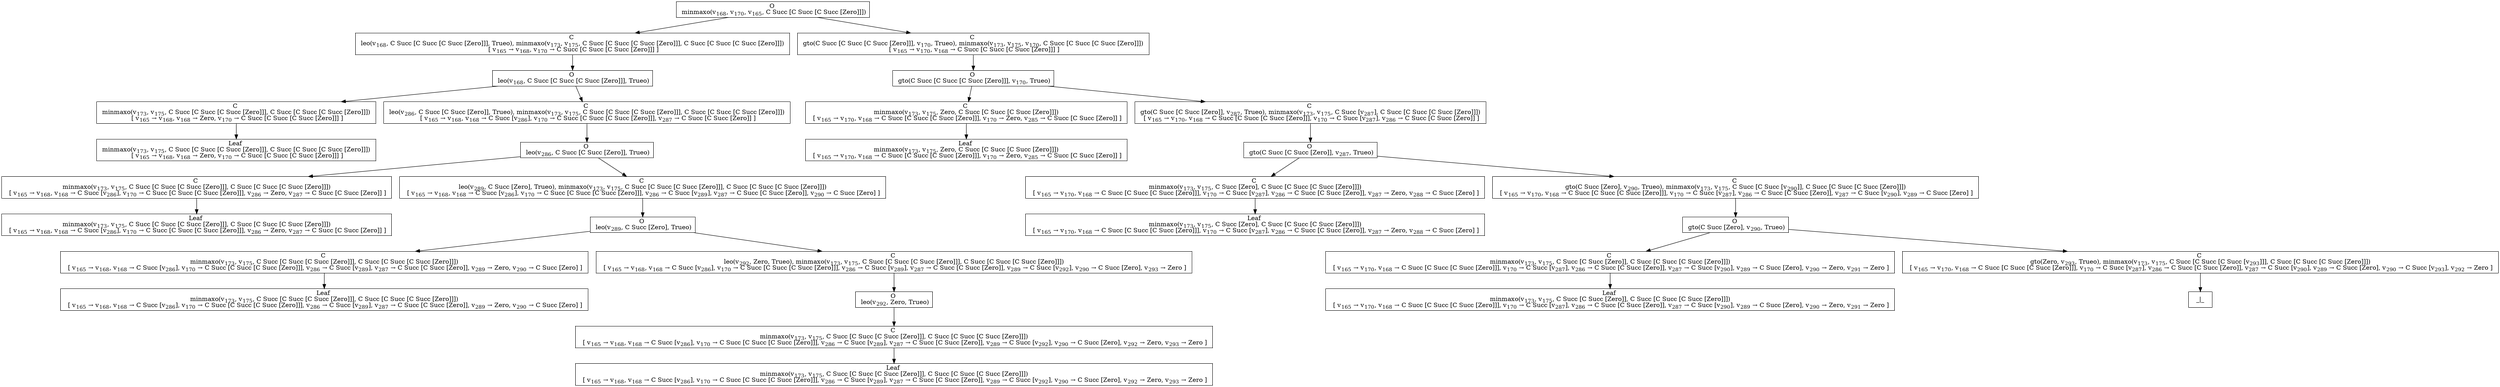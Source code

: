 digraph {
    graph [rankdir=TB
          ,bgcolor=transparent];
    node [shape=box
         ,fillcolor=white
         ,style=filled];
    0 [label=<O <BR/> minmaxo(v<SUB>168</SUB>, v<SUB>170</SUB>, v<SUB>165</SUB>, C Succ [C Succ [C Succ [Zero]]])>];
    1 [label=<C <BR/> leo(v<SUB>168</SUB>, C Succ [C Succ [C Succ [Zero]]], Trueo), minmaxo(v<SUB>173</SUB>, v<SUB>175</SUB>, C Succ [C Succ [C Succ [Zero]]], C Succ [C Succ [C Succ [Zero]]]) <BR/>  [ v<SUB>165</SUB> &rarr; v<SUB>168</SUB>, v<SUB>170</SUB> &rarr; C Succ [C Succ [C Succ [Zero]]] ] >];
    2 [label=<C <BR/> gto(C Succ [C Succ [C Succ [Zero]]], v<SUB>170</SUB>, Trueo), minmaxo(v<SUB>173</SUB>, v<SUB>175</SUB>, v<SUB>170</SUB>, C Succ [C Succ [C Succ [Zero]]]) <BR/>  [ v<SUB>165</SUB> &rarr; v<SUB>170</SUB>, v<SUB>168</SUB> &rarr; C Succ [C Succ [C Succ [Zero]]] ] >];
    3 [label=<O <BR/> leo(v<SUB>168</SUB>, C Succ [C Succ [C Succ [Zero]]], Trueo)>];
    4 [label=<C <BR/> minmaxo(v<SUB>173</SUB>, v<SUB>175</SUB>, C Succ [C Succ [C Succ [Zero]]], C Succ [C Succ [C Succ [Zero]]]) <BR/>  [ v<SUB>165</SUB> &rarr; v<SUB>168</SUB>, v<SUB>168</SUB> &rarr; Zero, v<SUB>170</SUB> &rarr; C Succ [C Succ [C Succ [Zero]]] ] >];
    5 [label=<C <BR/> leo(v<SUB>286</SUB>, C Succ [C Succ [Zero]], Trueo), minmaxo(v<SUB>173</SUB>, v<SUB>175</SUB>, C Succ [C Succ [C Succ [Zero]]], C Succ [C Succ [C Succ [Zero]]]) <BR/>  [ v<SUB>165</SUB> &rarr; v<SUB>168</SUB>, v<SUB>168</SUB> &rarr; C Succ [v<SUB>286</SUB>], v<SUB>170</SUB> &rarr; C Succ [C Succ [C Succ [Zero]]], v<SUB>287</SUB> &rarr; C Succ [C Succ [Zero]] ] >];
    6 [label=<Leaf <BR/> minmaxo(v<SUB>173</SUB>, v<SUB>175</SUB>, C Succ [C Succ [C Succ [Zero]]], C Succ [C Succ [C Succ [Zero]]]) <BR/>  [ v<SUB>165</SUB> &rarr; v<SUB>168</SUB>, v<SUB>168</SUB> &rarr; Zero, v<SUB>170</SUB> &rarr; C Succ [C Succ [C Succ [Zero]]] ] >];
    7 [label=<O <BR/> leo(v<SUB>286</SUB>, C Succ [C Succ [Zero]], Trueo)>];
    8 [label=<C <BR/> minmaxo(v<SUB>173</SUB>, v<SUB>175</SUB>, C Succ [C Succ [C Succ [Zero]]], C Succ [C Succ [C Succ [Zero]]]) <BR/>  [ v<SUB>165</SUB> &rarr; v<SUB>168</SUB>, v<SUB>168</SUB> &rarr; C Succ [v<SUB>286</SUB>], v<SUB>170</SUB> &rarr; C Succ [C Succ [C Succ [Zero]]], v<SUB>286</SUB> &rarr; Zero, v<SUB>287</SUB> &rarr; C Succ [C Succ [Zero]] ] >];
    9 [label=<C <BR/> leo(v<SUB>289</SUB>, C Succ [Zero], Trueo), minmaxo(v<SUB>173</SUB>, v<SUB>175</SUB>, C Succ [C Succ [C Succ [Zero]]], C Succ [C Succ [C Succ [Zero]]]) <BR/>  [ v<SUB>165</SUB> &rarr; v<SUB>168</SUB>, v<SUB>168</SUB> &rarr; C Succ [v<SUB>286</SUB>], v<SUB>170</SUB> &rarr; C Succ [C Succ [C Succ [Zero]]], v<SUB>286</SUB> &rarr; C Succ [v<SUB>289</SUB>], v<SUB>287</SUB> &rarr; C Succ [C Succ [Zero]], v<SUB>290</SUB> &rarr; C Succ [Zero] ] >];
    10 [label=<Leaf <BR/> minmaxo(v<SUB>173</SUB>, v<SUB>175</SUB>, C Succ [C Succ [C Succ [Zero]]], C Succ [C Succ [C Succ [Zero]]]) <BR/>  [ v<SUB>165</SUB> &rarr; v<SUB>168</SUB>, v<SUB>168</SUB> &rarr; C Succ [v<SUB>286</SUB>], v<SUB>170</SUB> &rarr; C Succ [C Succ [C Succ [Zero]]], v<SUB>286</SUB> &rarr; Zero, v<SUB>287</SUB> &rarr; C Succ [C Succ [Zero]] ] >];
    11 [label=<O <BR/> leo(v<SUB>289</SUB>, C Succ [Zero], Trueo)>];
    12 [label=<C <BR/> minmaxo(v<SUB>173</SUB>, v<SUB>175</SUB>, C Succ [C Succ [C Succ [Zero]]], C Succ [C Succ [C Succ [Zero]]]) <BR/>  [ v<SUB>165</SUB> &rarr; v<SUB>168</SUB>, v<SUB>168</SUB> &rarr; C Succ [v<SUB>286</SUB>], v<SUB>170</SUB> &rarr; C Succ [C Succ [C Succ [Zero]]], v<SUB>286</SUB> &rarr; C Succ [v<SUB>289</SUB>], v<SUB>287</SUB> &rarr; C Succ [C Succ [Zero]], v<SUB>289</SUB> &rarr; Zero, v<SUB>290</SUB> &rarr; C Succ [Zero] ] >];
    13 [label=<C <BR/> leo(v<SUB>292</SUB>, Zero, Trueo), minmaxo(v<SUB>173</SUB>, v<SUB>175</SUB>, C Succ [C Succ [C Succ [Zero]]], C Succ [C Succ [C Succ [Zero]]]) <BR/>  [ v<SUB>165</SUB> &rarr; v<SUB>168</SUB>, v<SUB>168</SUB> &rarr; C Succ [v<SUB>286</SUB>], v<SUB>170</SUB> &rarr; C Succ [C Succ [C Succ [Zero]]], v<SUB>286</SUB> &rarr; C Succ [v<SUB>289</SUB>], v<SUB>287</SUB> &rarr; C Succ [C Succ [Zero]], v<SUB>289</SUB> &rarr; C Succ [v<SUB>292</SUB>], v<SUB>290</SUB> &rarr; C Succ [Zero], v<SUB>293</SUB> &rarr; Zero ] >];
    14 [label=<Leaf <BR/> minmaxo(v<SUB>173</SUB>, v<SUB>175</SUB>, C Succ [C Succ [C Succ [Zero]]], C Succ [C Succ [C Succ [Zero]]]) <BR/>  [ v<SUB>165</SUB> &rarr; v<SUB>168</SUB>, v<SUB>168</SUB> &rarr; C Succ [v<SUB>286</SUB>], v<SUB>170</SUB> &rarr; C Succ [C Succ [C Succ [Zero]]], v<SUB>286</SUB> &rarr; C Succ [v<SUB>289</SUB>], v<SUB>287</SUB> &rarr; C Succ [C Succ [Zero]], v<SUB>289</SUB> &rarr; Zero, v<SUB>290</SUB> &rarr; C Succ [Zero] ] >];
    15 [label=<O <BR/> leo(v<SUB>292</SUB>, Zero, Trueo)>];
    16 [label=<C <BR/> minmaxo(v<SUB>173</SUB>, v<SUB>175</SUB>, C Succ [C Succ [C Succ [Zero]]], C Succ [C Succ [C Succ [Zero]]]) <BR/>  [ v<SUB>165</SUB> &rarr; v<SUB>168</SUB>, v<SUB>168</SUB> &rarr; C Succ [v<SUB>286</SUB>], v<SUB>170</SUB> &rarr; C Succ [C Succ [C Succ [Zero]]], v<SUB>286</SUB> &rarr; C Succ [v<SUB>289</SUB>], v<SUB>287</SUB> &rarr; C Succ [C Succ [Zero]], v<SUB>289</SUB> &rarr; C Succ [v<SUB>292</SUB>], v<SUB>290</SUB> &rarr; C Succ [Zero], v<SUB>292</SUB> &rarr; Zero, v<SUB>293</SUB> &rarr; Zero ] >];
    17 [label=<Leaf <BR/> minmaxo(v<SUB>173</SUB>, v<SUB>175</SUB>, C Succ [C Succ [C Succ [Zero]]], C Succ [C Succ [C Succ [Zero]]]) <BR/>  [ v<SUB>165</SUB> &rarr; v<SUB>168</SUB>, v<SUB>168</SUB> &rarr; C Succ [v<SUB>286</SUB>], v<SUB>170</SUB> &rarr; C Succ [C Succ [C Succ [Zero]]], v<SUB>286</SUB> &rarr; C Succ [v<SUB>289</SUB>], v<SUB>287</SUB> &rarr; C Succ [C Succ [Zero]], v<SUB>289</SUB> &rarr; C Succ [v<SUB>292</SUB>], v<SUB>290</SUB> &rarr; C Succ [Zero], v<SUB>292</SUB> &rarr; Zero, v<SUB>293</SUB> &rarr; Zero ] >];
    18 [label=<O <BR/> gto(C Succ [C Succ [C Succ [Zero]]], v<SUB>170</SUB>, Trueo)>];
    19 [label=<C <BR/> minmaxo(v<SUB>173</SUB>, v<SUB>175</SUB>, Zero, C Succ [C Succ [C Succ [Zero]]]) <BR/>  [ v<SUB>165</SUB> &rarr; v<SUB>170</SUB>, v<SUB>168</SUB> &rarr; C Succ [C Succ [C Succ [Zero]]], v<SUB>170</SUB> &rarr; Zero, v<SUB>285</SUB> &rarr; C Succ [C Succ [Zero]] ] >];
    20 [label=<C <BR/> gto(C Succ [C Succ [Zero]], v<SUB>287</SUB>, Trueo), minmaxo(v<SUB>173</SUB>, v<SUB>175</SUB>, C Succ [v<SUB>287</SUB>], C Succ [C Succ [C Succ [Zero]]]) <BR/>  [ v<SUB>165</SUB> &rarr; v<SUB>170</SUB>, v<SUB>168</SUB> &rarr; C Succ [C Succ [C Succ [Zero]]], v<SUB>170</SUB> &rarr; C Succ [v<SUB>287</SUB>], v<SUB>286</SUB> &rarr; C Succ [C Succ [Zero]] ] >];
    21 [label=<Leaf <BR/> minmaxo(v<SUB>173</SUB>, v<SUB>175</SUB>, Zero, C Succ [C Succ [C Succ [Zero]]]) <BR/>  [ v<SUB>165</SUB> &rarr; v<SUB>170</SUB>, v<SUB>168</SUB> &rarr; C Succ [C Succ [C Succ [Zero]]], v<SUB>170</SUB> &rarr; Zero, v<SUB>285</SUB> &rarr; C Succ [C Succ [Zero]] ] >];
    22 [label=<O <BR/> gto(C Succ [C Succ [Zero]], v<SUB>287</SUB>, Trueo)>];
    23 [label=<C <BR/> minmaxo(v<SUB>173</SUB>, v<SUB>175</SUB>, C Succ [Zero], C Succ [C Succ [C Succ [Zero]]]) <BR/>  [ v<SUB>165</SUB> &rarr; v<SUB>170</SUB>, v<SUB>168</SUB> &rarr; C Succ [C Succ [C Succ [Zero]]], v<SUB>170</SUB> &rarr; C Succ [v<SUB>287</SUB>], v<SUB>286</SUB> &rarr; C Succ [C Succ [Zero]], v<SUB>287</SUB> &rarr; Zero, v<SUB>288</SUB> &rarr; C Succ [Zero] ] >];
    24 [label=<C <BR/> gto(C Succ [Zero], v<SUB>290</SUB>, Trueo), minmaxo(v<SUB>173</SUB>, v<SUB>175</SUB>, C Succ [C Succ [v<SUB>290</SUB>]], C Succ [C Succ [C Succ [Zero]]]) <BR/>  [ v<SUB>165</SUB> &rarr; v<SUB>170</SUB>, v<SUB>168</SUB> &rarr; C Succ [C Succ [C Succ [Zero]]], v<SUB>170</SUB> &rarr; C Succ [v<SUB>287</SUB>], v<SUB>286</SUB> &rarr; C Succ [C Succ [Zero]], v<SUB>287</SUB> &rarr; C Succ [v<SUB>290</SUB>], v<SUB>289</SUB> &rarr; C Succ [Zero] ] >];
    25 [label=<Leaf <BR/> minmaxo(v<SUB>173</SUB>, v<SUB>175</SUB>, C Succ [Zero], C Succ [C Succ [C Succ [Zero]]]) <BR/>  [ v<SUB>165</SUB> &rarr; v<SUB>170</SUB>, v<SUB>168</SUB> &rarr; C Succ [C Succ [C Succ [Zero]]], v<SUB>170</SUB> &rarr; C Succ [v<SUB>287</SUB>], v<SUB>286</SUB> &rarr; C Succ [C Succ [Zero]], v<SUB>287</SUB> &rarr; Zero, v<SUB>288</SUB> &rarr; C Succ [Zero] ] >];
    26 [label=<O <BR/> gto(C Succ [Zero], v<SUB>290</SUB>, Trueo)>];
    27 [label=<C <BR/> minmaxo(v<SUB>173</SUB>, v<SUB>175</SUB>, C Succ [C Succ [Zero]], C Succ [C Succ [C Succ [Zero]]]) <BR/>  [ v<SUB>165</SUB> &rarr; v<SUB>170</SUB>, v<SUB>168</SUB> &rarr; C Succ [C Succ [C Succ [Zero]]], v<SUB>170</SUB> &rarr; C Succ [v<SUB>287</SUB>], v<SUB>286</SUB> &rarr; C Succ [C Succ [Zero]], v<SUB>287</SUB> &rarr; C Succ [v<SUB>290</SUB>], v<SUB>289</SUB> &rarr; C Succ [Zero], v<SUB>290</SUB> &rarr; Zero, v<SUB>291</SUB> &rarr; Zero ] >];
    28 [label=<C <BR/> gto(Zero, v<SUB>293</SUB>, Trueo), minmaxo(v<SUB>173</SUB>, v<SUB>175</SUB>, C Succ [C Succ [C Succ [v<SUB>293</SUB>]]], C Succ [C Succ [C Succ [Zero]]]) <BR/>  [ v<SUB>165</SUB> &rarr; v<SUB>170</SUB>, v<SUB>168</SUB> &rarr; C Succ [C Succ [C Succ [Zero]]], v<SUB>170</SUB> &rarr; C Succ [v<SUB>287</SUB>], v<SUB>286</SUB> &rarr; C Succ [C Succ [Zero]], v<SUB>287</SUB> &rarr; C Succ [v<SUB>290</SUB>], v<SUB>289</SUB> &rarr; C Succ [Zero], v<SUB>290</SUB> &rarr; C Succ [v<SUB>293</SUB>], v<SUB>292</SUB> &rarr; Zero ] >];
    29 [label=<Leaf <BR/> minmaxo(v<SUB>173</SUB>, v<SUB>175</SUB>, C Succ [C Succ [Zero]], C Succ [C Succ [C Succ [Zero]]]) <BR/>  [ v<SUB>165</SUB> &rarr; v<SUB>170</SUB>, v<SUB>168</SUB> &rarr; C Succ [C Succ [C Succ [Zero]]], v<SUB>170</SUB> &rarr; C Succ [v<SUB>287</SUB>], v<SUB>286</SUB> &rarr; C Succ [C Succ [Zero]], v<SUB>287</SUB> &rarr; C Succ [v<SUB>290</SUB>], v<SUB>289</SUB> &rarr; C Succ [Zero], v<SUB>290</SUB> &rarr; Zero, v<SUB>291</SUB> &rarr; Zero ] >];
    30 [label=<_|_>];
    0 -> 1 [label=""];
    0 -> 2 [label=""];
    1 -> 3 [label=""];
    2 -> 18 [label=""];
    3 -> 4 [label=""];
    3 -> 5 [label=""];
    4 -> 6 [label=""];
    5 -> 7 [label=""];
    7 -> 8 [label=""];
    7 -> 9 [label=""];
    8 -> 10 [label=""];
    9 -> 11 [label=""];
    11 -> 12 [label=""];
    11 -> 13 [label=""];
    12 -> 14 [label=""];
    13 -> 15 [label=""];
    15 -> 16 [label=""];
    16 -> 17 [label=""];
    18 -> 19 [label=""];
    18 -> 20 [label=""];
    19 -> 21 [label=""];
    20 -> 22 [label=""];
    22 -> 23 [label=""];
    22 -> 24 [label=""];
    23 -> 25 [label=""];
    24 -> 26 [label=""];
    26 -> 27 [label=""];
    26 -> 28 [label=""];
    27 -> 29 [label=""];
    28 -> 30 [label=""];
}
